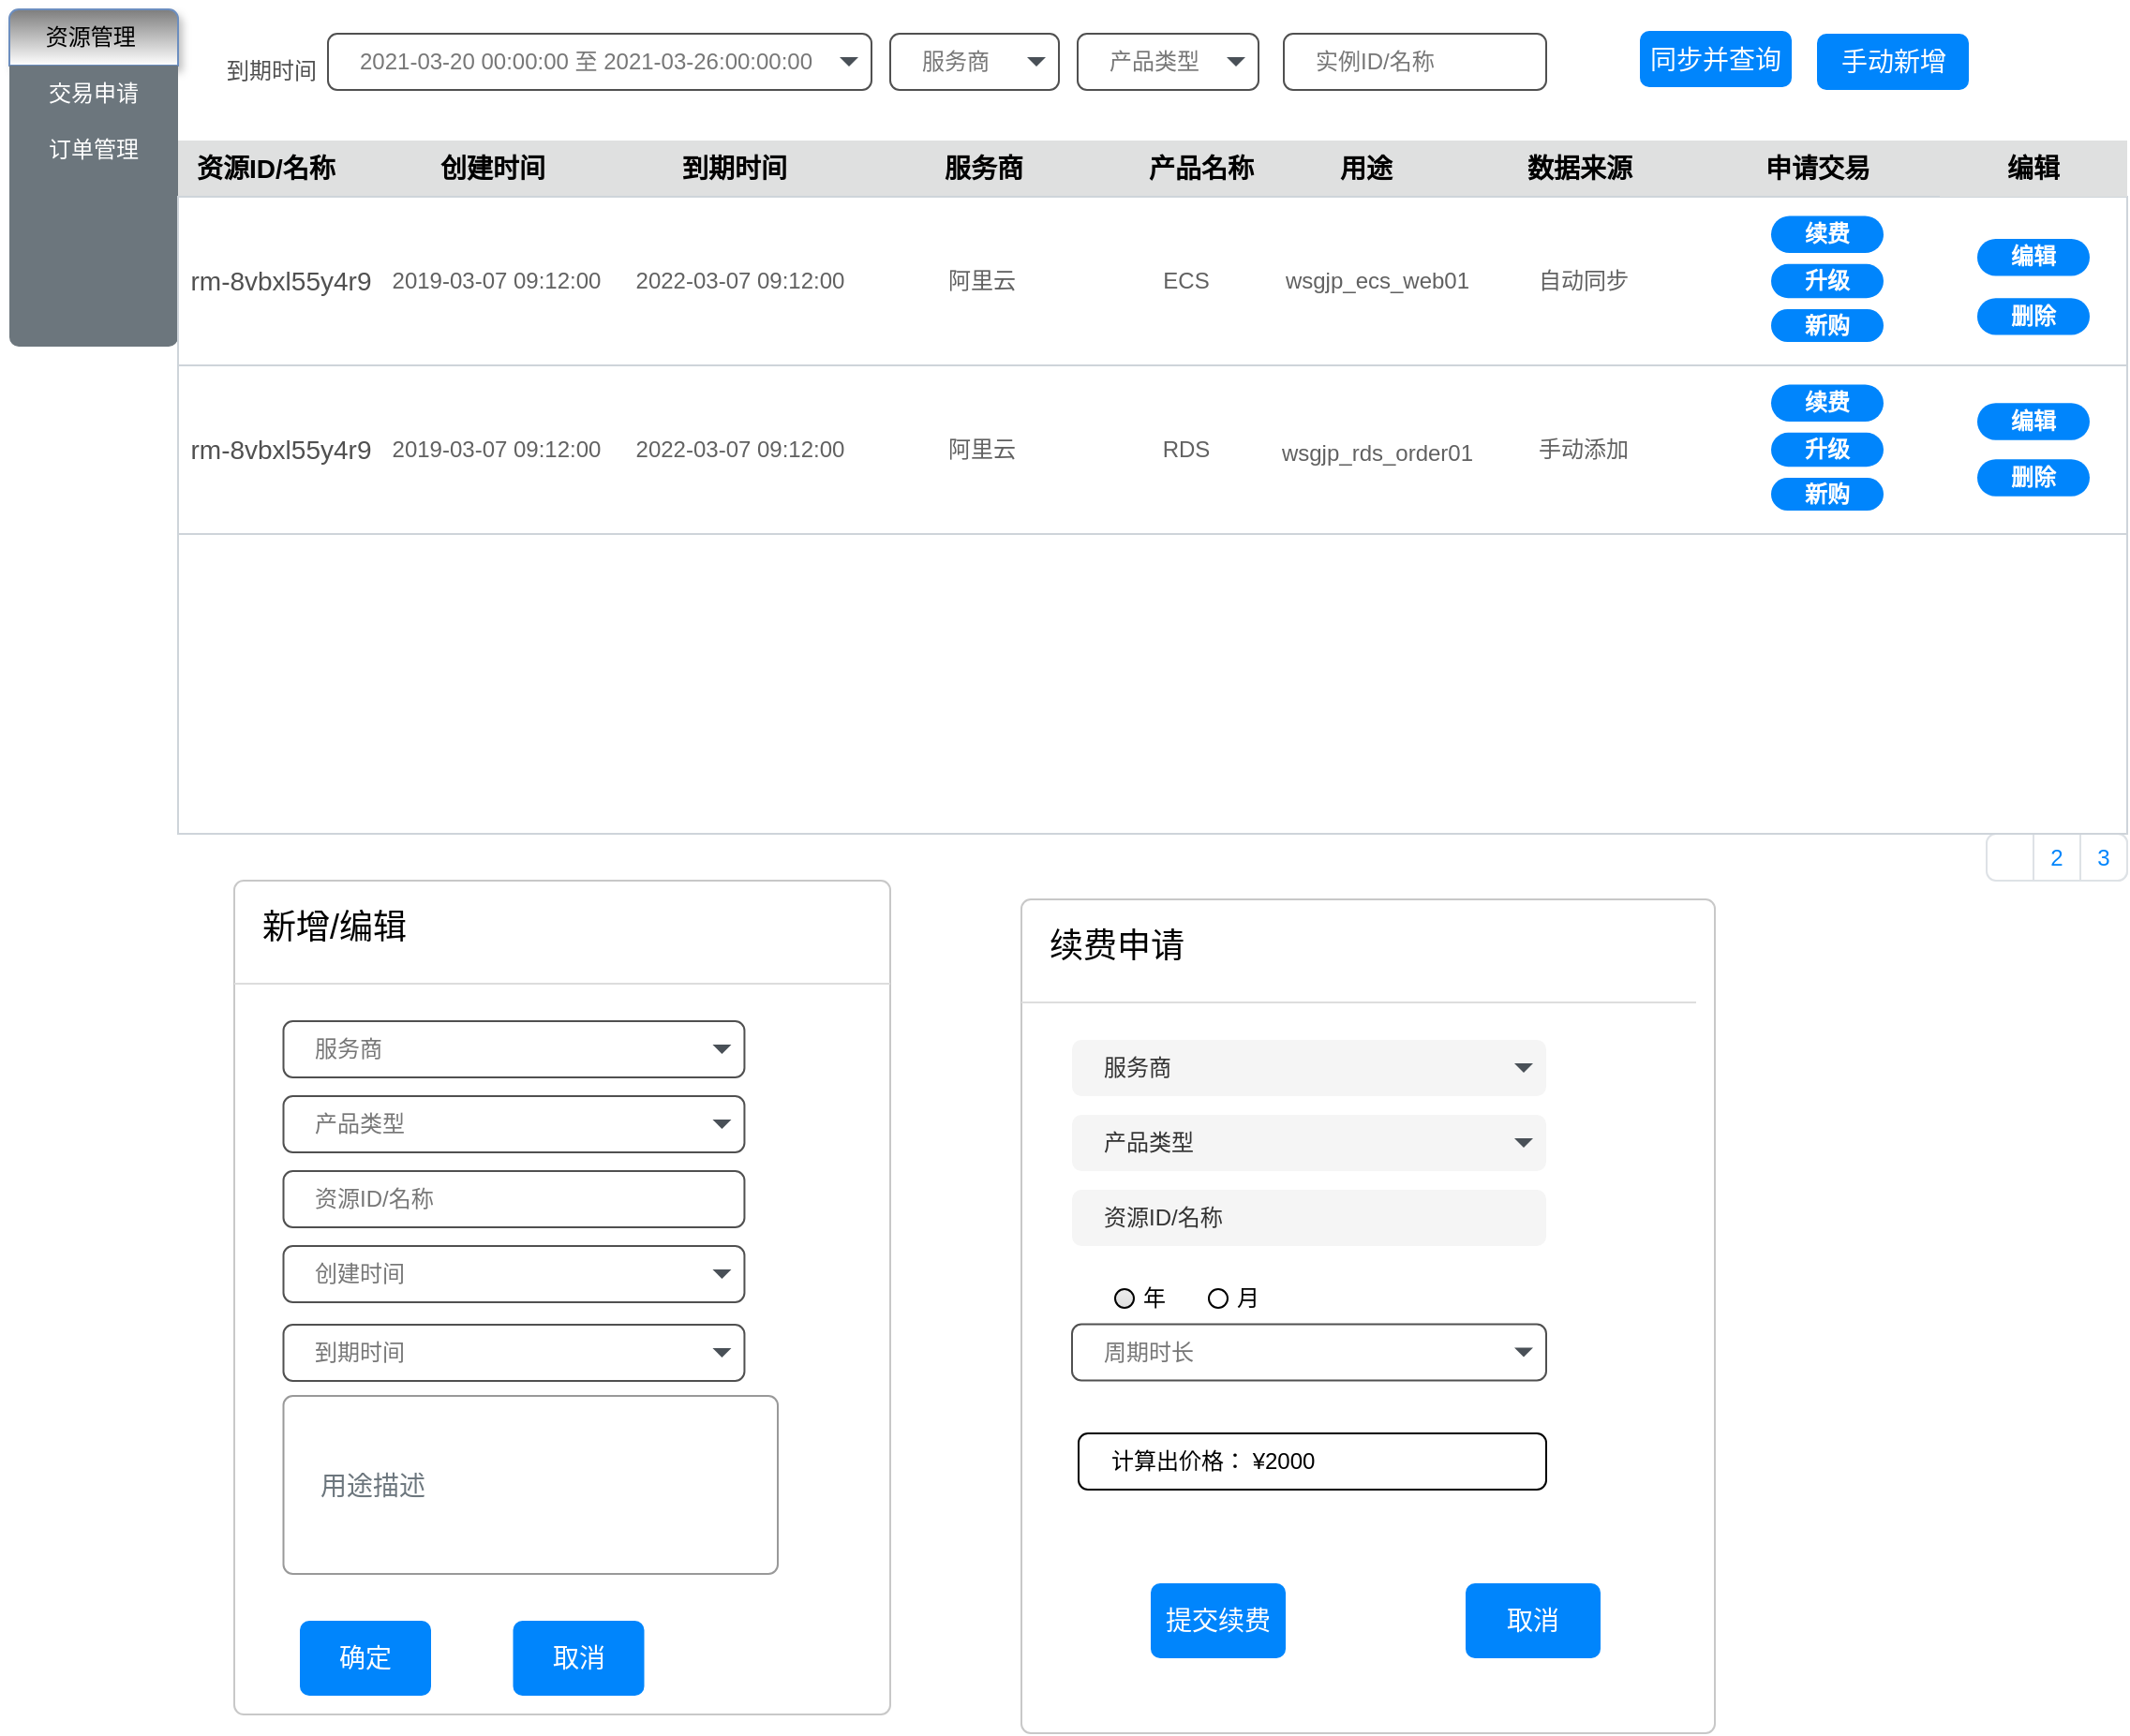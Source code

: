 <mxfile version="14.4.9" type="github">
  <diagram name="Page-1" id="5348f1db-0dfa-24cf-5d06-2057accb5106">
    <mxGraphModel dx="782" dy="469" grid="1" gridSize="10" guides="1" tooltips="1" connect="1" arrows="1" fold="1" page="1" pageScale="1.5" pageWidth="826" pageHeight="1169" background="#ffffff" math="0" shadow="0">
      <root>
        <mxCell id="0" style=";html=1;" />
        <mxCell id="1" style=";html=1;" parent="0" />
        <mxCell id="TfYHMZdPJaH0tN1C7_BG-202" value="新增/编辑" style="html=1;shadow=0;dashed=0;shape=mxgraph.bootstrap.rrect;rSize=5;html=1;strokeColor=#C8C8C8;fillColor=#ffffff;whiteSpace=wrap;verticalAlign=top;align=left;fontSize=18;spacing=15;spacingTop=-5;rounded=0;sketch=0;" parent="1" vertex="1">
          <mxGeometry x="140" y="625" width="350" height="445" as="geometry" />
        </mxCell>
        <mxCell id="TfYHMZdPJaH0tN1C7_BG-203" value="" style="shape=line;strokeColor=#dddddd;resizeWidth=1;" parent="TfYHMZdPJaH0tN1C7_BG-202" vertex="1">
          <mxGeometry width="350" height="10" relative="1" as="geometry">
            <mxPoint y="50" as="offset" />
          </mxGeometry>
        </mxCell>
        <mxCell id="TfYHMZdPJaH0tN1C7_BG-229" value="服务商" style="html=1;shadow=0;dashed=0;shape=mxgraph.bootstrap.rrect;rSize=5;strokeColor=#505050;strokeWidth=1;fillColor=#ffffff;fontColor=#777777;whiteSpace=wrap;align=left;verticalAlign=middle;fontStyle=0;fontSize=12;spacingRight=0;spacing=17;rounded=0;sketch=0;" parent="TfYHMZdPJaH0tN1C7_BG-202" vertex="1">
          <mxGeometry x="26.25" y="75.0" width="245.972" height="30" as="geometry" />
        </mxCell>
        <mxCell id="TfYHMZdPJaH0tN1C7_BG-230" value="" style="shape=triangle;direction=south;fillColor=#495057;strokeColor=none;perimeter=none;" parent="TfYHMZdPJaH0tN1C7_BG-229" vertex="1">
          <mxGeometry x="1" y="0.5" width="10" height="5" relative="1" as="geometry">
            <mxPoint x="-17" y="-2.5" as="offset" />
          </mxGeometry>
        </mxCell>
        <mxCell id="TfYHMZdPJaH0tN1C7_BG-197" value="到期时间" style="html=1;shadow=0;dashed=0;shape=mxgraph.bootstrap.rrect;rSize=5;strokeColor=#505050;strokeWidth=1;fillColor=#ffffff;fontColor=#777777;whiteSpace=wrap;align=left;verticalAlign=middle;fontStyle=0;fontSize=12;spacingRight=0;spacing=17;rounded=0;sketch=0;" parent="TfYHMZdPJaH0tN1C7_BG-202" vertex="1">
          <mxGeometry x="26.25" y="237.0" width="245.972" height="30" as="geometry" />
        </mxCell>
        <mxCell id="TfYHMZdPJaH0tN1C7_BG-198" value="" style="shape=triangle;direction=south;fillColor=#495057;strokeColor=none;perimeter=none;" parent="TfYHMZdPJaH0tN1C7_BG-197" vertex="1">
          <mxGeometry x="1" y="0.5" width="10" height="5" relative="1" as="geometry">
            <mxPoint x="-17" y="-2.5" as="offset" />
          </mxGeometry>
        </mxCell>
        <mxCell id="TfYHMZdPJaH0tN1C7_BG-200" value="创建时间" style="html=1;shadow=0;dashed=0;shape=mxgraph.bootstrap.rrect;rSize=5;strokeColor=#505050;strokeWidth=1;fillColor=#ffffff;fontColor=#777777;whiteSpace=wrap;align=left;verticalAlign=middle;fontStyle=0;fontSize=12;spacingRight=0;spacing=17;rounded=0;sketch=0;" parent="TfYHMZdPJaH0tN1C7_BG-202" vertex="1">
          <mxGeometry x="26.25" y="195" width="245.972" height="30" as="geometry" />
        </mxCell>
        <mxCell id="TfYHMZdPJaH0tN1C7_BG-201" value="" style="shape=triangle;direction=south;fillColor=#495057;strokeColor=none;perimeter=none;" parent="TfYHMZdPJaH0tN1C7_BG-200" vertex="1">
          <mxGeometry x="1" y="0.5" width="10" height="5" relative="1" as="geometry">
            <mxPoint x="-17" y="-2.5" as="offset" />
          </mxGeometry>
        </mxCell>
        <mxCell id="TfYHMZdPJaH0tN1C7_BG-231" value="产品类型" style="html=1;shadow=0;dashed=0;shape=mxgraph.bootstrap.rrect;rSize=5;strokeColor=#505050;strokeWidth=1;fillColor=#ffffff;fontColor=#777777;whiteSpace=wrap;align=left;verticalAlign=middle;fontStyle=0;fontSize=12;spacingRight=0;spacing=17;rounded=0;sketch=0;" parent="TfYHMZdPJaH0tN1C7_BG-202" vertex="1">
          <mxGeometry x="26.25" y="115" width="245.972" height="30" as="geometry" />
        </mxCell>
        <mxCell id="TfYHMZdPJaH0tN1C7_BG-232" value="" style="shape=triangle;direction=south;fillColor=#495057;strokeColor=none;perimeter=none;" parent="TfYHMZdPJaH0tN1C7_BG-231" vertex="1">
          <mxGeometry x="1" y="0.5" width="10" height="5" relative="1" as="geometry">
            <mxPoint x="-17" y="-2.5" as="offset" />
          </mxGeometry>
        </mxCell>
        <mxCell id="TfYHMZdPJaH0tN1C7_BG-193" value="资源ID/名称" style="html=1;shadow=0;dashed=0;shape=mxgraph.bootstrap.rrect;rSize=5;strokeColor=#505050;strokeWidth=1;fillColor=#ffffff;fontColor=#777777;whiteSpace=wrap;align=left;verticalAlign=middle;fontStyle=0;fontSize=12;spacingRight=0;spacing=17;rounded=0;sketch=0;" parent="TfYHMZdPJaH0tN1C7_BG-202" vertex="1">
          <mxGeometry x="26.25" y="155" width="245.972" height="30" as="geometry" />
        </mxCell>
        <mxCell id="TfYHMZdPJaH0tN1C7_BG-235" value="用途描述" style="html=1;shadow=0;dashed=0;shape=mxgraph.bootstrap.rrect;rSize=5;strokeColor=#999999;strokeWidth=1;fillColor=#FFFFFF;fontColor=#6C767D;whiteSpace=wrap;align=left;verticalAlign=middle;spacingLeft=10;fontSize=14;spacing=10;rounded=0;sketch=0;" parent="TfYHMZdPJaH0tN1C7_BG-202" vertex="1">
          <mxGeometry x="26.25" y="275" width="263.75" height="95" as="geometry" />
        </mxCell>
        <mxCell id="TfYHMZdPJaH0tN1C7_BG-236" value="确定" style="html=1;shadow=0;dashed=0;shape=mxgraph.bootstrap.rrect;rSize=5;strokeColor=none;strokeWidth=1;fillColor=#0085FC;fontColor=#FFFFFF;whiteSpace=wrap;align=center;verticalAlign=middle;spacingLeft=0;fontStyle=0;fontSize=14;spacing=5;rounded=0;sketch=0;" parent="TfYHMZdPJaH0tN1C7_BG-202" vertex="1">
          <mxGeometry x="35" y="395" width="70" height="40.0" as="geometry" />
        </mxCell>
        <mxCell id="TfYHMZdPJaH0tN1C7_BG-237" value="取消" style="html=1;shadow=0;dashed=0;shape=mxgraph.bootstrap.rrect;rSize=5;strokeColor=none;strokeWidth=1;fillColor=#0085FC;fontColor=#FFFFFF;whiteSpace=wrap;align=center;verticalAlign=middle;spacingLeft=0;fontStyle=0;fontSize=14;spacing=5;rounded=0;sketch=0;" parent="TfYHMZdPJaH0tN1C7_BG-202" vertex="1">
          <mxGeometry x="148.75" y="395" width="70" height="40.0" as="geometry" />
        </mxCell>
        <mxCell id="TfYHMZdPJaH0tN1C7_BG-54" value="" style="html=1;shadow=0;dashed=0;shape=mxgraph.bootstrap.rrect;rSize=5;strokeColor=none;html=1;whiteSpace=wrap;fillColor=#6C767D;fontColor=#ffffff;" parent="1" vertex="1">
          <mxGeometry x="20" y="160" width="90" height="180" as="geometry" />
        </mxCell>
        <mxCell id="TfYHMZdPJaH0tN1C7_BG-55" value="&lt;font color=&quot;#000000&quot;&gt;资源管理&amp;nbsp;&lt;/font&gt;" style="strokeColor=#6c8ebf;html=1;shadow=1;dashed=0;shape=mxgraph.bootstrap.topButton;rSize=5;perimeter=none;whiteSpace=wrap;resizeWidth=1;labelBackgroundColor=none;fontColor=#FFFF00;labelBorderColor=none;sketch=0;fillColor=#7D7D7D;gradientColor=#ffffff;" parent="TfYHMZdPJaH0tN1C7_BG-54" vertex="1">
          <mxGeometry width="90" height="30" relative="1" as="geometry" />
        </mxCell>
        <mxCell id="TfYHMZdPJaH0tN1C7_BG-56" value="交易申请" style="strokeColor=inherit;fillColor=inherit;gradientColor=inherit;fontColor=inherit;html=1;shadow=0;dashed=0;perimeter=none;whiteSpace=wrap;resizeWidth=1;" parent="TfYHMZdPJaH0tN1C7_BG-54" vertex="1">
          <mxGeometry width="90" height="30" relative="1" as="geometry">
            <mxPoint y="30" as="offset" />
          </mxGeometry>
        </mxCell>
        <mxCell id="TfYHMZdPJaH0tN1C7_BG-57" value="订单管理" style="strokeColor=inherit;fillColor=inherit;gradientColor=inherit;fontColor=inherit;html=1;shadow=0;dashed=0;perimeter=none;whiteSpace=wrap;resizeWidth=1;" parent="TfYHMZdPJaH0tN1C7_BG-54" vertex="1">
          <mxGeometry width="90" height="30" relative="1" as="geometry">
            <mxPoint y="60" as="offset" />
          </mxGeometry>
        </mxCell>
        <mxCell id="TfYHMZdPJaH0tN1C7_BG-59" value="" style="strokeColor=inherit;fillColor=inherit;gradientColor=inherit;fontColor=inherit;html=1;shadow=0;dashed=0;perimeter=none;whiteSpace=wrap;resizeWidth=1;align=left;spacing=10;" parent="TfYHMZdPJaH0tN1C7_BG-54" vertex="1">
          <mxGeometry width="90" height="30" relative="1" as="geometry">
            <mxPoint y="120" as="offset" />
          </mxGeometry>
        </mxCell>
        <mxCell id="TfYHMZdPJaH0tN1C7_BG-66" value="资源ID/名称" style="rounded=0;whiteSpace=wrap;html=1;arcSize=50;strokeColor=none;strokeWidth=1;fontColor=#000000;whiteSpace=wrap;align=left;verticalAlign=middle;spacingLeft=0;fontStyle=1;fontSize=14;spacing=10;fillColor=#DFE0E0;" parent="1" vertex="1">
          <mxGeometry x="110" y="230" width="130" height="30" as="geometry" />
        </mxCell>
        <mxCell id="TfYHMZdPJaH0tN1C7_BG-69" value="用途" style="rounded=0;whiteSpace=wrap;html=1;arcSize=50;strokeColor=none;strokeWidth=1;fontColor=#000000;whiteSpace=wrap;align=left;verticalAlign=middle;spacingLeft=0;fontStyle=1;fontSize=14;spacing=10;fillColor=#DFE0E0;" parent="1" vertex="1">
          <mxGeometry x="720" y="230" width="100" height="30" as="geometry" />
        </mxCell>
        <mxCell id="TfYHMZdPJaH0tN1C7_BG-70" value="创建时间" style="rounded=0;whiteSpace=wrap;html=1;arcSize=50;strokeColor=none;strokeWidth=1;fontColor=#000000;whiteSpace=wrap;align=left;verticalAlign=middle;spacingLeft=0;fontStyle=1;fontSize=14;spacing=10;fillColor=#DFE0E0;" parent="1" vertex="1">
          <mxGeometry x="240" y="230" width="130" height="30" as="geometry" />
        </mxCell>
        <mxCell id="TfYHMZdPJaH0tN1C7_BG-71" value="产品名称" style="rounded=0;whiteSpace=wrap;html=1;arcSize=50;strokeColor=none;strokeWidth=1;fontColor=#000000;whiteSpace=wrap;align=left;verticalAlign=middle;spacingLeft=0;fontStyle=1;fontSize=14;spacing=10;fillColor=#DFE0E0;" parent="1" vertex="1">
          <mxGeometry x="618" y="230" width="102" height="30" as="geometry" />
        </mxCell>
        <mxCell id="TfYHMZdPJaH0tN1C7_BG-72" value="服务商" style="rounded=0;whiteSpace=wrap;html=1;arcSize=50;strokeColor=none;strokeWidth=1;fontColor=#000000;whiteSpace=wrap;align=left;verticalAlign=middle;spacingLeft=0;fontStyle=1;fontSize=14;spacing=10;fillColor=#DFE0E0;" parent="1" vertex="1">
          <mxGeometry x="509" y="230" width="110" height="30" as="geometry" />
        </mxCell>
        <mxCell id="TfYHMZdPJaH0tN1C7_BG-73" value="到期时间" style="rounded=0;whiteSpace=wrap;html=1;arcSize=50;strokeColor=none;strokeWidth=1;fontColor=#000000;whiteSpace=wrap;align=left;verticalAlign=middle;spacingLeft=0;fontStyle=1;fontSize=14;spacing=10;fillColor=#DFE0E0;" parent="1" vertex="1">
          <mxGeometry x="369" y="230" width="140" height="30" as="geometry" />
        </mxCell>
        <mxCell id="TfYHMZdPJaH0tN1C7_BG-74" value="数据来源" style="rounded=0;whiteSpace=wrap;html=1;arcSize=50;strokeColor=none;strokeWidth=1;fontColor=#000000;whiteSpace=wrap;align=left;verticalAlign=middle;spacingLeft=0;fontStyle=1;fontSize=14;spacing=10;fillColor=#DFE0E0;" parent="1" vertex="1">
          <mxGeometry x="820" y="230" width="110" height="30" as="geometry" />
        </mxCell>
        <mxCell id="TfYHMZdPJaH0tN1C7_BG-103" value="申请交易" style="rounded=0;whiteSpace=wrap;html=1;arcSize=50;strokeColor=none;strokeWidth=1;fontColor=#000000;whiteSpace=wrap;align=center;verticalAlign=middle;spacingLeft=0;fontStyle=1;fontSize=14;spacing=10;fillColor=#DFE0E0;" parent="1" vertex="1">
          <mxGeometry x="920" y="230" width="130" height="30" as="geometry" />
        </mxCell>
        <mxCell id="TfYHMZdPJaH0tN1C7_BG-107" value="" style="group" parent="1" vertex="1" connectable="0">
          <mxGeometry x="110" y="260" width="1040" height="90" as="geometry" />
        </mxCell>
        <mxCell id="TfYHMZdPJaH0tN1C7_BG-94" value="" style="rounded=0;whiteSpace=wrap;html=1;shadow=0;dashed=0;sketch=0;strokeColor=#CED4DA;strokeWidth=1;fillColor=#FFFFFF;fontSize=14;fontColor=#505050;align=left;" parent="TfYHMZdPJaH0tN1C7_BG-107" vertex="1">
          <mxGeometry width="1040" height="90" as="geometry" />
        </mxCell>
        <mxCell id="TfYHMZdPJaH0tN1C7_BG-96" value="rm-8vbxl55y4r9" style="text;strokeColor=none;fillColor=none;align=center;verticalAlign=middle;whiteSpace=wrap;rounded=0;shadow=0;dashed=0;sketch=0;fontSize=14;fontColor=#505050;" parent="TfYHMZdPJaH0tN1C7_BG-107" vertex="1">
          <mxGeometry y="22.5" width="110" height="45" as="geometry" />
        </mxCell>
        <mxCell id="TfYHMZdPJaH0tN1C7_BG-97" value="2019-03-07 09:12:00" style="text;strokeColor=none;fillColor=none;align=center;verticalAlign=middle;whiteSpace=wrap;rounded=0;shadow=0;dashed=0;sketch=0;fontSize=12;fontColor=#505050;spacing=2;textOpacity=90;" parent="TfYHMZdPJaH0tN1C7_BG-107" vertex="1">
          <mxGeometry x="90" y="22.5" width="160" height="45" as="geometry" />
        </mxCell>
        <mxCell id="TfYHMZdPJaH0tN1C7_BG-98" value="2022-03-07 09:12:00" style="text;strokeColor=none;fillColor=none;align=center;verticalAlign=middle;whiteSpace=wrap;rounded=0;shadow=0;dashed=0;sketch=0;fontSize=12;fontColor=#505050;spacing=2;textOpacity=90;" parent="TfYHMZdPJaH0tN1C7_BG-107" vertex="1">
          <mxGeometry x="220" y="22.5" width="160" height="45" as="geometry" />
        </mxCell>
        <mxCell id="TfYHMZdPJaH0tN1C7_BG-99" value="阿里云" style="text;strokeColor=none;fillColor=none;align=center;verticalAlign=middle;whiteSpace=wrap;rounded=0;shadow=0;dashed=0;sketch=0;fontSize=12;fontColor=#505050;spacing=2;textOpacity=90;" parent="TfYHMZdPJaH0tN1C7_BG-107" vertex="1">
          <mxGeometry x="399" y="22.5" width="60" height="45" as="geometry" />
        </mxCell>
        <mxCell id="TfYHMZdPJaH0tN1C7_BG-100" value="ECS" style="text;strokeColor=none;fillColor=none;align=center;verticalAlign=middle;whiteSpace=wrap;rounded=0;shadow=0;dashed=0;sketch=0;fontSize=12;fontColor=#505050;spacing=2;textOpacity=90;" parent="TfYHMZdPJaH0tN1C7_BG-107" vertex="1">
          <mxGeometry x="508" y="22.5" width="60" height="45" as="geometry" />
        </mxCell>
        <mxCell id="TfYHMZdPJaH0tN1C7_BG-101" value="wsgjp_ecs_web01" style="text;strokeColor=none;fillColor=none;align=center;verticalAlign=middle;whiteSpace=wrap;rounded=0;shadow=0;dashed=0;sketch=0;fontSize=12;fontColor=#505050;spacing=2;textOpacity=90;" parent="TfYHMZdPJaH0tN1C7_BG-107" vertex="1">
          <mxGeometry x="590" y="22.5" width="100" height="45" as="geometry" />
        </mxCell>
        <mxCell id="TfYHMZdPJaH0tN1C7_BG-102" value="自动同步" style="text;strokeColor=none;fillColor=none;align=center;verticalAlign=middle;whiteSpace=wrap;rounded=0;shadow=0;dashed=0;sketch=0;fontSize=12;fontColor=#505050;spacing=2;textOpacity=90;" parent="TfYHMZdPJaH0tN1C7_BG-107" vertex="1">
          <mxGeometry x="720" y="22.5" width="60" height="45" as="geometry" />
        </mxCell>
        <mxCell id="TfYHMZdPJaH0tN1C7_BG-104" value="续费" style="rounded=1;whiteSpace=wrap;html=1;arcSize=50;strokeColor=none;strokeWidth=1;fillColor=#0085FC;fontColor=#FFFFFF;whiteSpace=wrap;align=center;verticalAlign=middle;spacingLeft=0;fontStyle=1;fontSize=12;spacing=10;shadow=0;dashed=0;sketch=0;" parent="TfYHMZdPJaH0tN1C7_BG-107" vertex="1">
          <mxGeometry x="850" y="10.29" width="60" height="19.71" as="geometry" />
        </mxCell>
        <mxCell id="TfYHMZdPJaH0tN1C7_BG-105" value="升级" style="rounded=1;whiteSpace=wrap;html=1;arcSize=50;strokeColor=none;strokeWidth=1;fillColor=#0085FC;fontColor=#FFFFFF;whiteSpace=wrap;align=center;verticalAlign=middle;spacingLeft=0;fontStyle=1;fontSize=12;spacing=10;shadow=0;dashed=0;sketch=0;" parent="TfYHMZdPJaH0tN1C7_BG-107" vertex="1">
          <mxGeometry x="850" y="35.9" width="60" height="18.21" as="geometry" />
        </mxCell>
        <mxCell id="TfYHMZdPJaH0tN1C7_BG-106" value="新购" style="rounded=1;whiteSpace=wrap;html=1;arcSize=50;strokeColor=none;strokeWidth=1;fillColor=#0085FC;fontColor=#FFFFFF;whiteSpace=wrap;align=center;verticalAlign=middle;spacingLeft=0;fontStyle=1;fontSize=12;spacing=10;shadow=0;dashed=0;sketch=0;" parent="TfYHMZdPJaH0tN1C7_BG-107" vertex="1">
          <mxGeometry x="850" y="60" width="60" height="17.5" as="geometry" />
        </mxCell>
        <mxCell id="TfYHMZdPJaH0tN1C7_BG-177" value="编辑" style="rounded=1;whiteSpace=wrap;html=1;arcSize=50;strokeColor=none;strokeWidth=1;fillColor=#0085FC;fontColor=#FFFFFF;whiteSpace=wrap;align=center;verticalAlign=middle;spacingLeft=0;fontStyle=1;fontSize=12;spacing=10;shadow=0;dashed=0;sketch=0;" parent="TfYHMZdPJaH0tN1C7_BG-107" vertex="1">
          <mxGeometry x="960" y="22.5" width="60" height="19.71" as="geometry" />
        </mxCell>
        <mxCell id="TfYHMZdPJaH0tN1C7_BG-178" value="删除" style="rounded=1;whiteSpace=wrap;html=1;arcSize=50;strokeColor=none;strokeWidth=1;fillColor=#0085FC;fontColor=#FFFFFF;whiteSpace=wrap;align=center;verticalAlign=middle;spacingLeft=0;fontStyle=1;fontSize=12;spacing=10;shadow=0;dashed=0;sketch=0;" parent="TfYHMZdPJaH0tN1C7_BG-107" vertex="1">
          <mxGeometry x="960" y="54.1" width="60" height="19.71" as="geometry" />
        </mxCell>
        <mxCell id="TfYHMZdPJaH0tN1C7_BG-121" value="" style="html=1;shadow=0;dashed=0;shape=mxgraph.bootstrap.rrect;rSize=5;strokeColor=#DEE2E6;html=1;whiteSpace=wrap;fillColor=#ffffff;fontColor=#0085FC;rounded=0;sketch=0;align=center;" parent="1" vertex="1">
          <mxGeometry x="1075" y="600" width="75" height="25" as="geometry" />
        </mxCell>
        <mxCell id="TfYHMZdPJaH0tN1C7_BG-123" value="2" style="strokeColor=inherit;fillColor=inherit;gradientColor=inherit;fontColor=inherit;html=1;shadow=0;dashed=0;perimeter=none;whiteSpace=wrap;resizeHeight=1;fontSize=12;" parent="TfYHMZdPJaH0tN1C7_BG-121" vertex="1">
          <mxGeometry width="25" height="25" relative="1" as="geometry">
            <mxPoint x="25" as="offset" />
          </mxGeometry>
        </mxCell>
        <mxCell id="TfYHMZdPJaH0tN1C7_BG-124" value="3" style="strokeColor=inherit;fillColor=inherit;gradientColor=inherit;fontColor=inherit;html=1;shadow=0;dashed=0;shape=mxgraph.bootstrap.rightButton;rSize=5;perimeter=none;whiteSpace=wrap;resizeHeight=1;fontSize=12;" parent="TfYHMZdPJaH0tN1C7_BG-121" vertex="1">
          <mxGeometry x="1" width="25" height="25" relative="1" as="geometry">
            <mxPoint x="-25" as="offset" />
          </mxGeometry>
        </mxCell>
        <mxCell id="TfYHMZdPJaH0tN1C7_BG-120" value="" style="whiteSpace=wrap;html=1;rounded=0;shadow=0;dashed=0;sketch=0;strokeColor=#CED4DA;strokeWidth=1;fillColor=#FFFFFF;fontSize=12;fontColor=#505050;align=center;" parent="TfYHMZdPJaH0tN1C7_BG-121" vertex="1">
          <mxGeometry x="-965" y="-160" width="1040" height="160" as="geometry" />
        </mxCell>
        <mxCell id="TfYHMZdPJaH0tN1C7_BG-169" value="" style="group" parent="1" vertex="1" connectable="0">
          <mxGeometry x="120" y="170" width="821" height="33" as="geometry" />
        </mxCell>
        <mxCell id="TfYHMZdPJaH0tN1C7_BG-152" value="2021-03-20 00:00:00 至 2021-03-26:00:00:00" style="html=1;shadow=0;dashed=0;shape=mxgraph.bootstrap.rrect;rSize=5;strokeColor=#505050;strokeWidth=1;fillColor=#ffffff;fontColor=#777777;whiteSpace=wrap;align=left;verticalAlign=middle;fontStyle=0;fontSize=12;spacingRight=0;spacing=17;rounded=0;sketch=0;" parent="TfYHMZdPJaH0tN1C7_BG-169" vertex="1">
          <mxGeometry x="70" y="3" width="290" height="30" as="geometry" />
        </mxCell>
        <mxCell id="TfYHMZdPJaH0tN1C7_BG-153" value="" style="shape=triangle;direction=south;fillColor=#495057;strokeColor=none;perimeter=none;" parent="TfYHMZdPJaH0tN1C7_BG-152" vertex="1">
          <mxGeometry x="1" y="0.5" width="10" height="5" relative="1" as="geometry">
            <mxPoint x="-17" y="-2.5" as="offset" />
          </mxGeometry>
        </mxCell>
        <mxCell id="TfYHMZdPJaH0tN1C7_BG-164" value="到期时间" style="text;html=1;strokeColor=none;fillColor=none;align=center;verticalAlign=middle;whiteSpace=wrap;rounded=0;shadow=0;dashed=0;sketch=0;fontSize=12;fontColor=#505050;" parent="TfYHMZdPJaH0tN1C7_BG-169" vertex="1">
          <mxGeometry y="13" width="80" height="20" as="geometry" />
        </mxCell>
        <mxCell id="TfYHMZdPJaH0tN1C7_BG-165" value="服务商" style="html=1;shadow=0;dashed=0;shape=mxgraph.bootstrap.rrect;rSize=5;strokeColor=#505050;strokeWidth=1;fillColor=#ffffff;fontColor=#777777;whiteSpace=wrap;align=left;verticalAlign=middle;fontStyle=0;fontSize=12;spacingRight=0;spacing=17;rounded=0;sketch=0;" parent="TfYHMZdPJaH0tN1C7_BG-169" vertex="1">
          <mxGeometry x="370" y="3" width="90" height="30" as="geometry" />
        </mxCell>
        <mxCell id="TfYHMZdPJaH0tN1C7_BG-166" value="" style="shape=triangle;direction=south;fillColor=#495057;strokeColor=none;perimeter=none;" parent="TfYHMZdPJaH0tN1C7_BG-165" vertex="1">
          <mxGeometry x="1" y="0.5" width="10" height="5" relative="1" as="geometry">
            <mxPoint x="-17" y="-2.5" as="offset" />
          </mxGeometry>
        </mxCell>
        <mxCell id="TfYHMZdPJaH0tN1C7_BG-167" value="产品类型" style="html=1;shadow=0;dashed=0;shape=mxgraph.bootstrap.rrect;rSize=5;strokeColor=#505050;strokeWidth=1;fillColor=#ffffff;fontColor=#777777;whiteSpace=wrap;align=left;verticalAlign=middle;fontStyle=0;fontSize=12;spacingRight=0;spacing=17;rounded=0;sketch=0;" parent="TfYHMZdPJaH0tN1C7_BG-169" vertex="1">
          <mxGeometry x="470" y="3" width="96.5" height="30" as="geometry" />
        </mxCell>
        <mxCell id="TfYHMZdPJaH0tN1C7_BG-168" value="" style="shape=triangle;direction=south;fillColor=#495057;strokeColor=none;perimeter=none;" parent="TfYHMZdPJaH0tN1C7_BG-167" vertex="1">
          <mxGeometry x="1" y="0.5" width="10" height="5" relative="1" as="geometry">
            <mxPoint x="-17" y="-2.5" as="offset" />
          </mxGeometry>
        </mxCell>
        <mxCell id="TfYHMZdPJaH0tN1C7_BG-173" value="实例ID/名称" style="html=1;shadow=0;dashed=0;shape=mxgraph.bootstrap.rrect;rSize=5;strokeColor=#505050;strokeWidth=1;fillColor=#ffffff;fontColor=#777777;whiteSpace=wrap;align=left;verticalAlign=middle;fontStyle=0;fontSize=12;spacingRight=0;spacing=17;rounded=0;sketch=0;" parent="TfYHMZdPJaH0tN1C7_BG-169" vertex="1">
          <mxGeometry x="580" y="3" width="140" height="30" as="geometry" />
        </mxCell>
        <mxCell id="TfYHMZdPJaH0tN1C7_BG-170" value="同步并查询" style="html=1;shadow=0;dashed=0;shape=mxgraph.bootstrap.rrect;rSize=5;strokeColor=none;strokeWidth=1;fillColor=#0085FC;fontColor=#FFFFFF;whiteSpace=wrap;align=center;verticalAlign=middle;spacingLeft=0;fontStyle=0;fontSize=14;spacing=5;rounded=0;sketch=0;" parent="1" vertex="1">
          <mxGeometry x="890" y="171.5" width="81" height="30" as="geometry" />
        </mxCell>
        <mxCell id="TfYHMZdPJaH0tN1C7_BG-172" value="手动新增" style="html=1;shadow=0;dashed=0;shape=mxgraph.bootstrap.rrect;rSize=5;strokeColor=none;strokeWidth=1;fillColor=#0085FC;fontColor=#FFFFFF;whiteSpace=wrap;align=center;verticalAlign=middle;spacingLeft=0;fontStyle=0;fontSize=14;spacing=5;rounded=0;sketch=0;" parent="1" vertex="1">
          <mxGeometry x="984.5" y="173" width="81" height="30" as="geometry" />
        </mxCell>
        <mxCell id="TfYHMZdPJaH0tN1C7_BG-175" value="编辑" style="rounded=0;whiteSpace=wrap;html=1;arcSize=50;strokeColor=none;strokeWidth=1;fontColor=#000000;whiteSpace=wrap;align=center;verticalAlign=middle;spacingLeft=0;fontStyle=1;fontSize=14;spacing=10;fillColor=#DFE0E0;" parent="1" vertex="1">
          <mxGeometry x="1050" y="230" width="100" height="30" as="geometry" />
        </mxCell>
        <mxCell id="TfYHMZdPJaH0tN1C7_BG-179" value="" style="group" parent="1" vertex="1" connectable="0">
          <mxGeometry x="110" y="350" width="1040" height="90" as="geometry" />
        </mxCell>
        <mxCell id="TfYHMZdPJaH0tN1C7_BG-180" value="" style="rounded=0;whiteSpace=wrap;html=1;shadow=0;dashed=0;sketch=0;strokeColor=#CED4DA;strokeWidth=1;fillColor=#FFFFFF;fontSize=14;fontColor=#505050;align=left;" parent="TfYHMZdPJaH0tN1C7_BG-179" vertex="1">
          <mxGeometry width="1040" height="90" as="geometry" />
        </mxCell>
        <mxCell id="TfYHMZdPJaH0tN1C7_BG-181" value="rm-8vbxl55y4r9" style="text;strokeColor=none;fillColor=none;align=center;verticalAlign=middle;whiteSpace=wrap;rounded=0;shadow=0;dashed=0;sketch=0;fontSize=14;fontColor=#505050;" parent="TfYHMZdPJaH0tN1C7_BG-179" vertex="1">
          <mxGeometry y="22.5" width="110" height="45" as="geometry" />
        </mxCell>
        <mxCell id="TfYHMZdPJaH0tN1C7_BG-182" value="2019-03-07 09:12:00" style="text;strokeColor=none;fillColor=none;align=center;verticalAlign=middle;whiteSpace=wrap;rounded=0;shadow=0;dashed=0;sketch=0;fontSize=12;fontColor=#505050;spacing=2;textOpacity=90;" parent="TfYHMZdPJaH0tN1C7_BG-179" vertex="1">
          <mxGeometry x="90" y="22.5" width="160" height="45" as="geometry" />
        </mxCell>
        <mxCell id="TfYHMZdPJaH0tN1C7_BG-183" value="2022-03-07 09:12:00" style="text;strokeColor=none;fillColor=none;align=center;verticalAlign=middle;whiteSpace=wrap;rounded=0;shadow=0;dashed=0;sketch=0;fontSize=12;fontColor=#505050;spacing=2;textOpacity=90;" parent="TfYHMZdPJaH0tN1C7_BG-179" vertex="1">
          <mxGeometry x="220" y="22.5" width="160" height="45" as="geometry" />
        </mxCell>
        <mxCell id="TfYHMZdPJaH0tN1C7_BG-184" value="阿里云" style="text;strokeColor=none;fillColor=none;align=center;verticalAlign=middle;whiteSpace=wrap;rounded=0;shadow=0;dashed=0;sketch=0;fontSize=12;fontColor=#505050;spacing=2;textOpacity=90;" parent="TfYHMZdPJaH0tN1C7_BG-179" vertex="1">
          <mxGeometry x="399" y="22.5" width="60" height="45" as="geometry" />
        </mxCell>
        <mxCell id="TfYHMZdPJaH0tN1C7_BG-185" value="RDS" style="text;strokeColor=none;fillColor=none;align=center;verticalAlign=middle;whiteSpace=wrap;rounded=0;shadow=0;dashed=0;sketch=0;fontSize=12;fontColor=#505050;spacing=2;textOpacity=90;" parent="TfYHMZdPJaH0tN1C7_BG-179" vertex="1">
          <mxGeometry x="508" y="22.5" width="60" height="45" as="geometry" />
        </mxCell>
        <mxCell id="TfYHMZdPJaH0tN1C7_BG-186" value="wsgjp_rds_order01" style="text;strokeColor=none;fillColor=none;align=center;verticalAlign=middle;whiteSpace=wrap;rounded=0;shadow=0;dashed=0;sketch=0;fontSize=12;fontColor=#505050;spacing=2;textOpacity=90;" parent="TfYHMZdPJaH0tN1C7_BG-179" vertex="1">
          <mxGeometry x="610" y="24.86" width="60" height="45" as="geometry" />
        </mxCell>
        <mxCell id="TfYHMZdPJaH0tN1C7_BG-187" value="手动添加" style="text;strokeColor=none;fillColor=none;align=center;verticalAlign=middle;whiteSpace=wrap;rounded=0;shadow=0;dashed=0;sketch=0;fontSize=12;fontColor=#505050;spacing=2;textOpacity=90;" parent="TfYHMZdPJaH0tN1C7_BG-179" vertex="1">
          <mxGeometry x="720" y="22.5" width="60" height="45" as="geometry" />
        </mxCell>
        <mxCell id="TfYHMZdPJaH0tN1C7_BG-188" value="续费" style="rounded=1;whiteSpace=wrap;html=1;arcSize=50;strokeColor=none;strokeWidth=1;fillColor=#0085FC;fontColor=#FFFFFF;whiteSpace=wrap;align=center;verticalAlign=middle;spacingLeft=0;fontStyle=1;fontSize=12;spacing=10;shadow=0;dashed=0;sketch=0;" parent="TfYHMZdPJaH0tN1C7_BG-179" vertex="1">
          <mxGeometry x="850" y="10.29" width="60" height="19.71" as="geometry" />
        </mxCell>
        <mxCell id="TfYHMZdPJaH0tN1C7_BG-189" value="升级" style="rounded=1;whiteSpace=wrap;html=1;arcSize=50;strokeColor=none;strokeWidth=1;fillColor=#0085FC;fontColor=#FFFFFF;whiteSpace=wrap;align=center;verticalAlign=middle;spacingLeft=0;fontStyle=1;fontSize=12;spacing=10;shadow=0;dashed=0;sketch=0;" parent="TfYHMZdPJaH0tN1C7_BG-179" vertex="1">
          <mxGeometry x="850" y="35.9" width="60" height="18.21" as="geometry" />
        </mxCell>
        <mxCell id="TfYHMZdPJaH0tN1C7_BG-190" value="新购" style="rounded=1;whiteSpace=wrap;html=1;arcSize=50;strokeColor=none;strokeWidth=1;fillColor=#0085FC;fontColor=#FFFFFF;whiteSpace=wrap;align=center;verticalAlign=middle;spacingLeft=0;fontStyle=1;fontSize=12;spacing=10;shadow=0;dashed=0;sketch=0;" parent="TfYHMZdPJaH0tN1C7_BG-179" vertex="1">
          <mxGeometry x="850" y="60" width="60" height="17.5" as="geometry" />
        </mxCell>
        <mxCell id="TfYHMZdPJaH0tN1C7_BG-191" value="编辑" style="rounded=1;whiteSpace=wrap;html=1;arcSize=50;strokeColor=none;strokeWidth=1;fillColor=#0085FC;fontColor=#FFFFFF;whiteSpace=wrap;align=center;verticalAlign=middle;spacingLeft=0;fontStyle=1;fontSize=12;spacing=10;shadow=0;dashed=0;sketch=0;" parent="TfYHMZdPJaH0tN1C7_BG-179" vertex="1">
          <mxGeometry x="960" y="20.15" width="60" height="19.71" as="geometry" />
        </mxCell>
        <mxCell id="TfYHMZdPJaH0tN1C7_BG-192" value="删除" style="rounded=1;whiteSpace=wrap;html=1;arcSize=50;strokeColor=none;strokeWidth=1;fillColor=#0085FC;fontColor=#FFFFFF;whiteSpace=wrap;align=center;verticalAlign=middle;spacingLeft=0;fontStyle=1;fontSize=12;spacing=10;shadow=0;dashed=0;sketch=0;" parent="TfYHMZdPJaH0tN1C7_BG-179" vertex="1">
          <mxGeometry x="960" y="50.15" width="60" height="19.71" as="geometry" />
        </mxCell>
        <mxCell id="TfYHMZdPJaH0tN1C7_BG-252" value="续费申请" style="html=1;shadow=0;dashed=0;shape=mxgraph.bootstrap.rrect;rSize=5;html=1;strokeColor=#C8C8C8;fillColor=#ffffff;whiteSpace=wrap;verticalAlign=top;align=left;fontSize=18;spacing=15;spacingTop=-5;rounded=0;sketch=0;container=0;" parent="1" vertex="1">
          <mxGeometry x="560" y="635" width="370" height="445" as="geometry" />
        </mxCell>
        <mxCell id="TfYHMZdPJaH0tN1C7_BG-253" value="" style="shape=line;strokeColor=#dddddd;resizeWidth=1;" parent="1" vertex="1">
          <mxGeometry x="560" y="685" width="360" height="10" as="geometry">
            <mxPoint y="50" as="offset" />
          </mxGeometry>
        </mxCell>
        <mxCell id="TfYHMZdPJaH0tN1C7_BG-254" value="服务商" style="html=1;shadow=0;dashed=0;shape=mxgraph.bootstrap.rrect;rSize=5;strokeWidth=1;fillColor=#f5f5f5;fontColor=#333333;whiteSpace=wrap;align=left;verticalAlign=middle;fontStyle=0;fontSize=12;spacingRight=0;spacing=17;rounded=0;sketch=0;strokeColor=none;" parent="1" vertex="1">
          <mxGeometry x="587" y="710" width="253" height="30" as="geometry" />
        </mxCell>
        <mxCell id="TfYHMZdPJaH0tN1C7_BG-255" value="" style="shape=triangle;direction=south;fillColor=#495057;strokeColor=none;perimeter=none;" parent="TfYHMZdPJaH0tN1C7_BG-254" vertex="1">
          <mxGeometry x="1" y="0.5" width="10" height="5" relative="1" as="geometry">
            <mxPoint x="-17" y="-2.5" as="offset" />
          </mxGeometry>
        </mxCell>
        <mxCell id="TfYHMZdPJaH0tN1C7_BG-258" value="计算出价格： ¥2000" style="html=1;shadow=0;dashed=0;shape=mxgraph.bootstrap.rrect;rSize=5;strokeWidth=1;whiteSpace=wrap;align=left;verticalAlign=middle;fontStyle=0;fontSize=12;spacingRight=0;spacing=17;rounded=0;sketch=0;" parent="1" vertex="1">
          <mxGeometry x="590.5" y="920" width="249.5" height="30" as="geometry" />
        </mxCell>
        <mxCell id="TfYHMZdPJaH0tN1C7_BG-260" value="产品类型" style="html=1;shadow=0;dashed=0;shape=mxgraph.bootstrap.rrect;rSize=5;strokeWidth=1;fillColor=#f5f5f5;fontColor=#333333;whiteSpace=wrap;align=left;verticalAlign=middle;fontStyle=0;fontSize=12;spacingRight=0;spacing=17;rounded=0;sketch=0;strokeColor=none;" parent="1" vertex="1">
          <mxGeometry x="587" y="750" width="253" height="30" as="geometry" />
        </mxCell>
        <mxCell id="TfYHMZdPJaH0tN1C7_BG-261" value="" style="shape=triangle;direction=south;fillColor=#495057;strokeColor=none;perimeter=none;" parent="TfYHMZdPJaH0tN1C7_BG-260" vertex="1">
          <mxGeometry x="1" y="0.5" width="10" height="5" relative="1" as="geometry">
            <mxPoint x="-17" y="-2.5" as="offset" />
          </mxGeometry>
        </mxCell>
        <mxCell id="TfYHMZdPJaH0tN1C7_BG-262" value="资源ID/名称" style="html=1;shadow=0;dashed=0;shape=mxgraph.bootstrap.rrect;rSize=5;strokeWidth=1;fillColor=#f5f5f5;fontColor=#333333;whiteSpace=wrap;align=left;verticalAlign=middle;fontStyle=0;fontSize=12;spacingRight=0;spacing=17;rounded=0;sketch=0;strokeColor=none;" parent="1" vertex="1">
          <mxGeometry x="587" y="790" width="253" height="30" as="geometry" />
        </mxCell>
        <mxCell id="TfYHMZdPJaH0tN1C7_BG-264" value="提交续费" style="html=1;shadow=0;dashed=0;shape=mxgraph.bootstrap.rrect;rSize=5;strokeColor=none;strokeWidth=1;fillColor=#0085FC;fontColor=#FFFFFF;whiteSpace=wrap;align=center;verticalAlign=middle;spacingLeft=0;fontStyle=0;fontSize=14;spacing=5;rounded=0;sketch=0;" parent="1" vertex="1">
          <mxGeometry x="629" y="1000" width="72" height="40" as="geometry" />
        </mxCell>
        <mxCell id="TfYHMZdPJaH0tN1C7_BG-265" value="取消" style="html=1;shadow=0;dashed=0;shape=mxgraph.bootstrap.rrect;rSize=5;strokeColor=none;strokeWidth=1;fillColor=#0085FC;fontColor=#FFFFFF;whiteSpace=wrap;align=center;verticalAlign=middle;spacingLeft=0;fontStyle=0;fontSize=14;spacing=5;rounded=0;sketch=0;" parent="1" vertex="1">
          <mxGeometry x="797" y="1000" width="72" height="40" as="geometry" />
        </mxCell>
        <mxCell id="9OucFx-GNlFf2Y0bRGm2-2" value="年" style="html=1;shadow=0;dashed=0;shape=mxgraph.bootstrap.radioButton2;labelPosition=right;verticalLabelPosition=middle;align=left;verticalAlign=middle;gradientColor=#DEDEDE;fillColor=#EDEDED;checked=0;spacing=5;checkedFill=#0085FC;checkedStroke=#ffffff;" vertex="1" parent="1">
          <mxGeometry x="610" y="843" width="10" height="10" as="geometry" />
        </mxCell>
        <mxCell id="9OucFx-GNlFf2Y0bRGm2-3" value="月" style="html=1;shadow=0;dashed=0;shape=mxgraph.bootstrap.radioButton2;labelPosition=right;verticalLabelPosition=middle;align=left;verticalAlign=middle;gradientColor=#DEDEDE;checked=0;spacing=5;checkedFill=#0085FC;checkedStroke=#ffffff;fillColor=none;" vertex="1" parent="1">
          <mxGeometry x="660" y="843" width="10" height="10" as="geometry" />
        </mxCell>
        <mxCell id="9OucFx-GNlFf2Y0bRGm2-6" value="周期时长" style="html=1;shadow=0;dashed=0;shape=mxgraph.bootstrap.rrect;rSize=5;strokeColor=#505050;strokeWidth=1;fillColor=#ffffff;fontColor=#777777;whiteSpace=wrap;align=left;verticalAlign=middle;fontStyle=0;fontSize=12;spacingRight=0;spacing=17;rounded=0;sketch=0;" vertex="1" parent="1">
          <mxGeometry x="587" y="861.75" width="253" height="30" as="geometry" />
        </mxCell>
        <mxCell id="9OucFx-GNlFf2Y0bRGm2-7" value="" style="shape=triangle;direction=south;fillColor=#495057;strokeColor=none;perimeter=none;" vertex="1" parent="9OucFx-GNlFf2Y0bRGm2-6">
          <mxGeometry x="1" y="0.5" width="10" height="5" relative="1" as="geometry">
            <mxPoint x="-17" y="-2.5" as="offset" />
          </mxGeometry>
        </mxCell>
      </root>
    </mxGraphModel>
  </diagram>
</mxfile>

